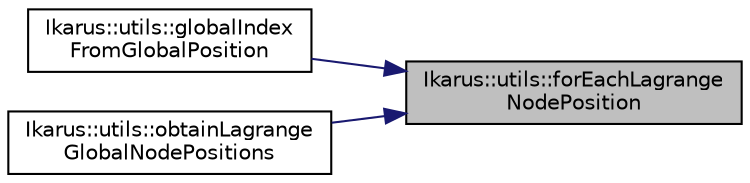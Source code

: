 digraph "Ikarus::utils::forEachLagrangeNodePosition"
{
 // LATEX_PDF_SIZE
  edge [fontname="Helvetica",fontsize="10",labelfontname="Helvetica",labelfontsize="10"];
  node [fontname="Helvetica",fontsize="10",shape=record];
  rankdir="RL";
  Node1 [label="Ikarus::utils::forEachLagrange\lNodePosition",height=0.2,width=0.4,color="black", fillcolor="grey75", style="filled", fontcolor="black",tooltip="A helper function that helps in traversing over the local coordinates of an element and call a user-d..."];
  Node1 -> Node2 [dir="back",color="midnightblue",fontsize="10",style="solid"];
  Node2 [label="Ikarus::utils::globalIndex\lFromGlobalPosition",height=0.2,width=0.4,color="black", fillcolor="white", style="filled",URL="$a00358.html#gaa19ed04a701aaa500f7c486addae2d2e",tooltip="A helper function to obtain the global index from the global positions for a Lagrange node."];
  Node1 -> Node3 [dir="back",color="midnightblue",fontsize="10",style="solid"];
  Node3 [label="Ikarus::utils::obtainLagrange\lGlobalNodePositions",height=0.2,width=0.4,color="black", fillcolor="white", style="filled",URL="$a00358.html#gae9098182120929a0d21cff1c38f5ca84",tooltip="A function to obtain the global positions of the nodes of an element with Lagrangian basis."];
}
